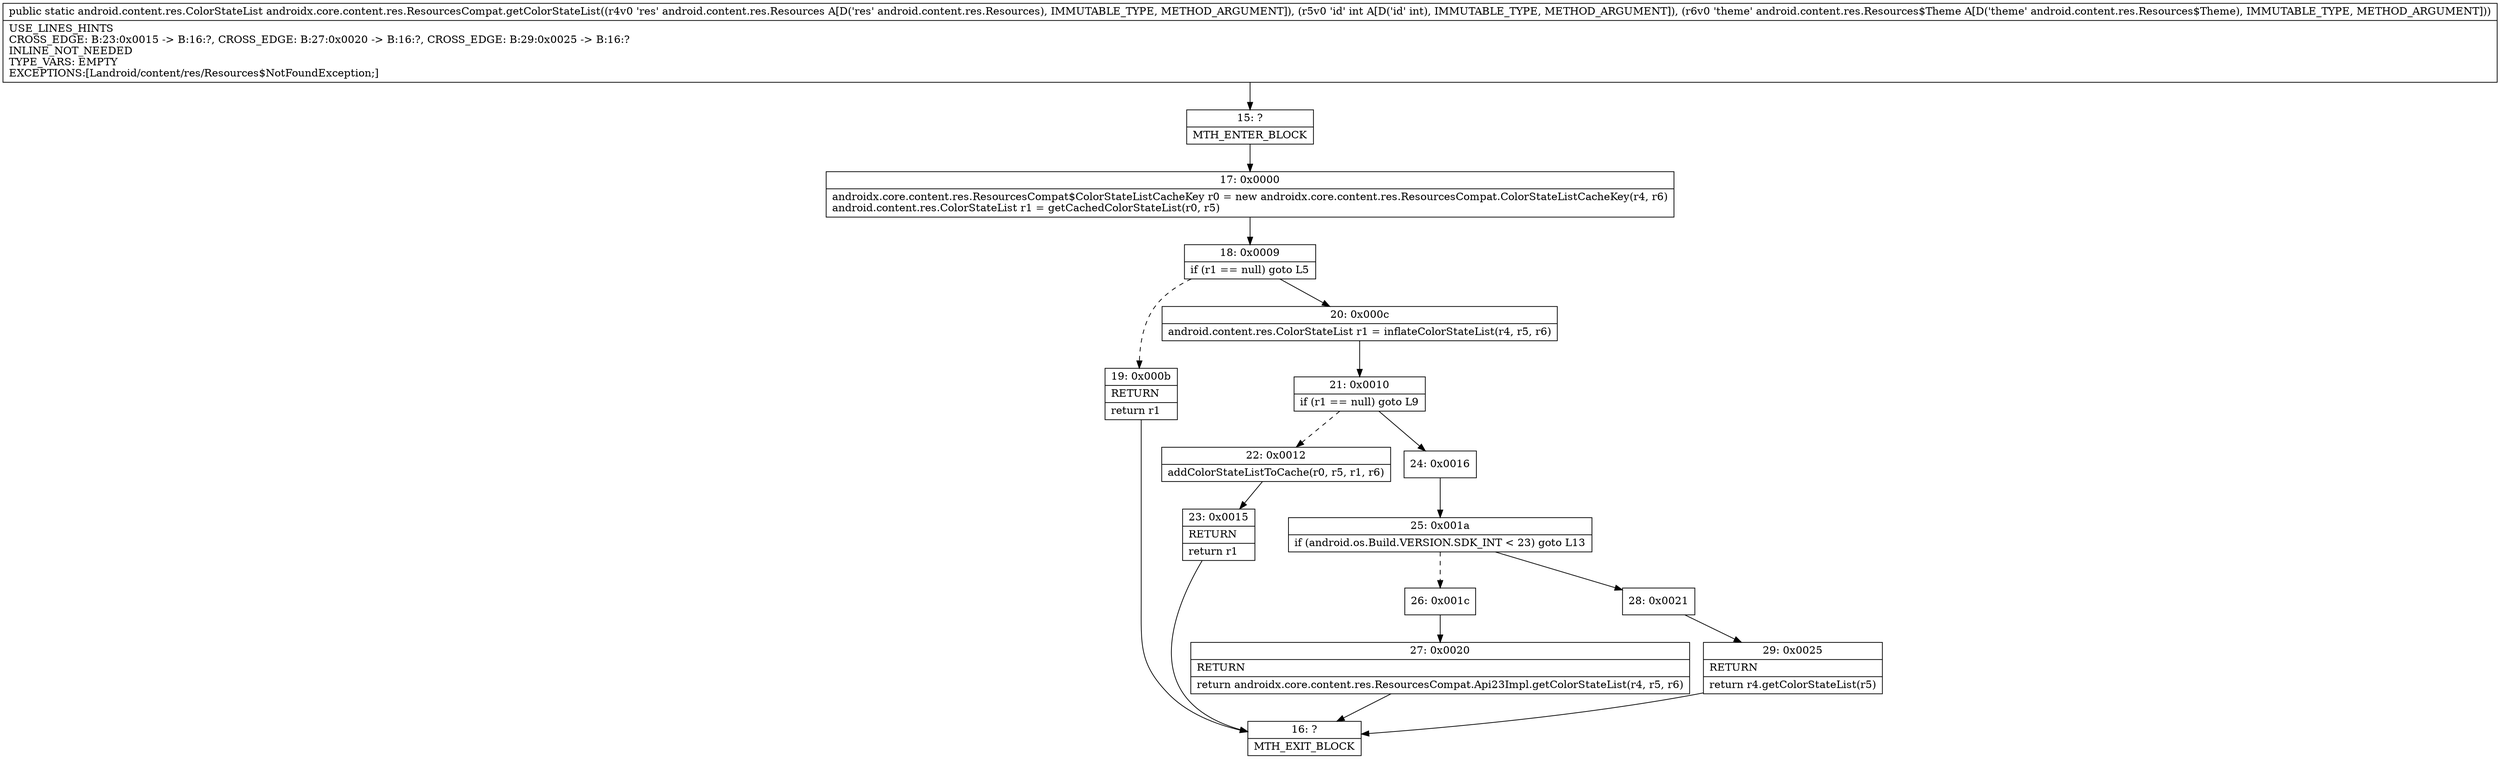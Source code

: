 digraph "CFG forandroidx.core.content.res.ResourcesCompat.getColorStateList(Landroid\/content\/res\/Resources;ILandroid\/content\/res\/Resources$Theme;)Landroid\/content\/res\/ColorStateList;" {
Node_15 [shape=record,label="{15\:\ ?|MTH_ENTER_BLOCK\l}"];
Node_17 [shape=record,label="{17\:\ 0x0000|androidx.core.content.res.ResourcesCompat$ColorStateListCacheKey r0 = new androidx.core.content.res.ResourcesCompat.ColorStateListCacheKey(r4, r6)\landroid.content.res.ColorStateList r1 = getCachedColorStateList(r0, r5)\l}"];
Node_18 [shape=record,label="{18\:\ 0x0009|if (r1 == null) goto L5\l}"];
Node_19 [shape=record,label="{19\:\ 0x000b|RETURN\l|return r1\l}"];
Node_16 [shape=record,label="{16\:\ ?|MTH_EXIT_BLOCK\l}"];
Node_20 [shape=record,label="{20\:\ 0x000c|android.content.res.ColorStateList r1 = inflateColorStateList(r4, r5, r6)\l}"];
Node_21 [shape=record,label="{21\:\ 0x0010|if (r1 == null) goto L9\l}"];
Node_22 [shape=record,label="{22\:\ 0x0012|addColorStateListToCache(r0, r5, r1, r6)\l}"];
Node_23 [shape=record,label="{23\:\ 0x0015|RETURN\l|return r1\l}"];
Node_24 [shape=record,label="{24\:\ 0x0016}"];
Node_25 [shape=record,label="{25\:\ 0x001a|if (android.os.Build.VERSION.SDK_INT \< 23) goto L13\l}"];
Node_26 [shape=record,label="{26\:\ 0x001c}"];
Node_27 [shape=record,label="{27\:\ 0x0020|RETURN\l|return androidx.core.content.res.ResourcesCompat.Api23Impl.getColorStateList(r4, r5, r6)\l}"];
Node_28 [shape=record,label="{28\:\ 0x0021}"];
Node_29 [shape=record,label="{29\:\ 0x0025|RETURN\l|return r4.getColorStateList(r5)\l}"];
MethodNode[shape=record,label="{public static android.content.res.ColorStateList androidx.core.content.res.ResourcesCompat.getColorStateList((r4v0 'res' android.content.res.Resources A[D('res' android.content.res.Resources), IMMUTABLE_TYPE, METHOD_ARGUMENT]), (r5v0 'id' int A[D('id' int), IMMUTABLE_TYPE, METHOD_ARGUMENT]), (r6v0 'theme' android.content.res.Resources$Theme A[D('theme' android.content.res.Resources$Theme), IMMUTABLE_TYPE, METHOD_ARGUMENT]))  | USE_LINES_HINTS\lCROSS_EDGE: B:23:0x0015 \-\> B:16:?, CROSS_EDGE: B:27:0x0020 \-\> B:16:?, CROSS_EDGE: B:29:0x0025 \-\> B:16:?\lINLINE_NOT_NEEDED\lTYPE_VARS: EMPTY\lEXCEPTIONS:[Landroid\/content\/res\/Resources$NotFoundException;]\l}"];
MethodNode -> Node_15;Node_15 -> Node_17;
Node_17 -> Node_18;
Node_18 -> Node_19[style=dashed];
Node_18 -> Node_20;
Node_19 -> Node_16;
Node_20 -> Node_21;
Node_21 -> Node_22[style=dashed];
Node_21 -> Node_24;
Node_22 -> Node_23;
Node_23 -> Node_16;
Node_24 -> Node_25;
Node_25 -> Node_26[style=dashed];
Node_25 -> Node_28;
Node_26 -> Node_27;
Node_27 -> Node_16;
Node_28 -> Node_29;
Node_29 -> Node_16;
}


